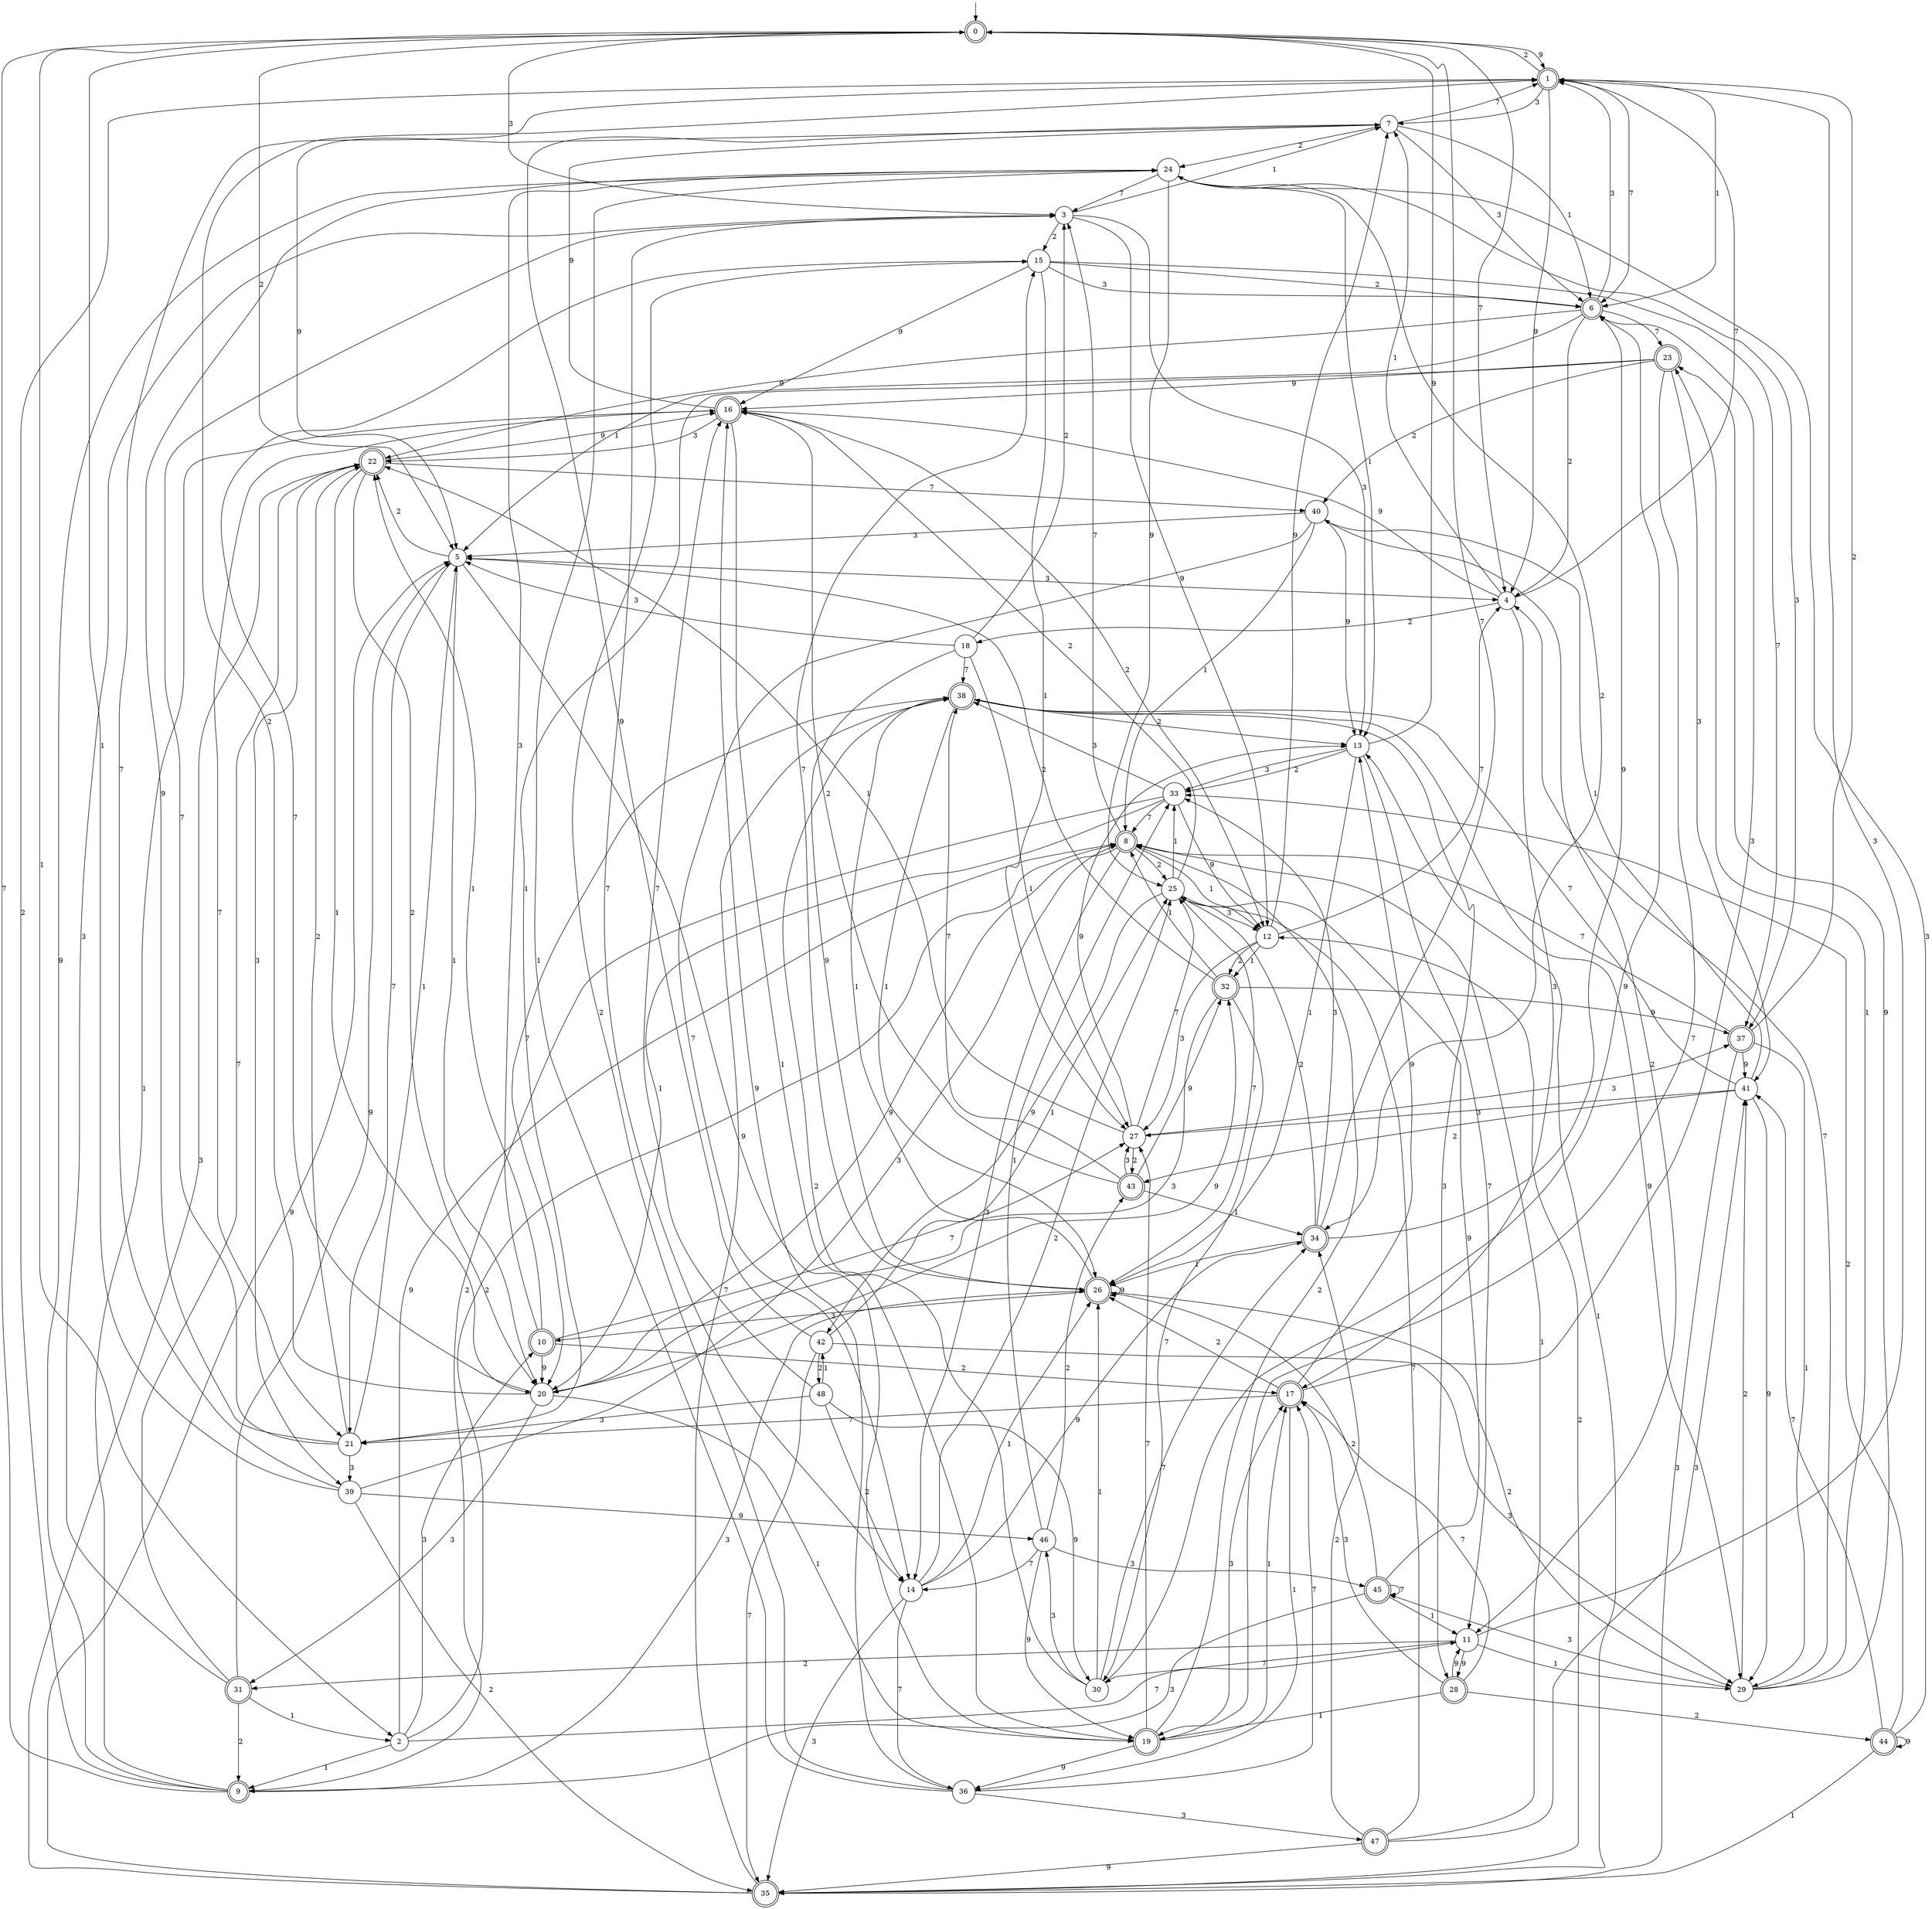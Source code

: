 digraph g {

	s0 [shape="doublecircle" label="0"];
	s1 [shape="doublecircle" label="1"];
	s2 [shape="circle" label="2"];
	s3 [shape="circle" label="3"];
	s4 [shape="circle" label="4"];
	s5 [shape="circle" label="5"];
	s6 [shape="doublecircle" label="6"];
	s7 [shape="circle" label="7"];
	s8 [shape="doublecircle" label="8"];
	s9 [shape="doublecircle" label="9"];
	s10 [shape="doublecircle" label="10"];
	s11 [shape="circle" label="11"];
	s12 [shape="circle" label="12"];
	s13 [shape="circle" label="13"];
	s14 [shape="circle" label="14"];
	s15 [shape="circle" label="15"];
	s16 [shape="doublecircle" label="16"];
	s17 [shape="doublecircle" label="17"];
	s18 [shape="circle" label="18"];
	s19 [shape="doublecircle" label="19"];
	s20 [shape="circle" label="20"];
	s21 [shape="circle" label="21"];
	s22 [shape="doublecircle" label="22"];
	s23 [shape="doublecircle" label="23"];
	s24 [shape="circle" label="24"];
	s25 [shape="circle" label="25"];
	s26 [shape="doublecircle" label="26"];
	s27 [shape="circle" label="27"];
	s28 [shape="doublecircle" label="28"];
	s29 [shape="circle" label="29"];
	s30 [shape="circle" label="30"];
	s31 [shape="doublecircle" label="31"];
	s32 [shape="doublecircle" label="32"];
	s33 [shape="circle" label="33"];
	s34 [shape="doublecircle" label="34"];
	s35 [shape="doublecircle" label="35"];
	s36 [shape="circle" label="36"];
	s37 [shape="doublecircle" label="37"];
	s38 [shape="doublecircle" label="38"];
	s39 [shape="circle" label="39"];
	s40 [shape="circle" label="40"];
	s41 [shape="circle" label="41"];
	s42 [shape="circle" label="42"];
	s43 [shape="doublecircle" label="43"];
	s44 [shape="doublecircle" label="44"];
	s45 [shape="doublecircle" label="45"];
	s46 [shape="circle" label="46"];
	s47 [shape="doublecircle" label="47"];
	s48 [shape="circle" label="48"];
	s0 -> s1 [label="9"];
	s0 -> s2 [label="1"];
	s0 -> s3 [label="3"];
	s0 -> s4 [label="7"];
	s0 -> s5 [label="2"];
	s1 -> s4 [label="9"];
	s1 -> s6 [label="1"];
	s1 -> s7 [label="3"];
	s1 -> s6 [label="7"];
	s1 -> s0 [label="2"];
	s2 -> s8 [label="9"];
	s2 -> s9 [label="1"];
	s2 -> s10 [label="3"];
	s2 -> s11 [label="7"];
	s2 -> s8 [label="2"];
	s3 -> s12 [label="9"];
	s3 -> s7 [label="1"];
	s3 -> s13 [label="3"];
	s3 -> s14 [label="7"];
	s3 -> s15 [label="2"];
	s4 -> s16 [label="9"];
	s4 -> s7 [label="1"];
	s4 -> s17 [label="3"];
	s4 -> s1 [label="7"];
	s4 -> s18 [label="2"];
	s5 -> s19 [label="9"];
	s5 -> s20 [label="1"];
	s5 -> s4 [label="3"];
	s5 -> s21 [label="7"];
	s5 -> s22 [label="2"];
	s6 -> s22 [label="9"];
	s6 -> s5 [label="1"];
	s6 -> s1 [label="3"];
	s6 -> s23 [label="7"];
	s6 -> s4 [label="2"];
	s7 -> s5 [label="9"];
	s7 -> s6 [label="1"];
	s7 -> s6 [label="3"];
	s7 -> s1 [label="7"];
	s7 -> s24 [label="2"];
	s8 -> s20 [label="9"];
	s8 -> s12 [label="1"];
	s8 -> s14 [label="3"];
	s8 -> s3 [label="7"];
	s8 -> s25 [label="2"];
	s9 -> s24 [label="9"];
	s9 -> s16 [label="1"];
	s9 -> s26 [label="3"];
	s9 -> s0 [label="7"];
	s9 -> s1 [label="2"];
	s10 -> s20 [label="9"];
	s10 -> s22 [label="1"];
	s10 -> s24 [label="3"];
	s10 -> s27 [label="7"];
	s10 -> s17 [label="2"];
	s11 -> s28 [label="9"];
	s11 -> s29 [label="1"];
	s11 -> s1 [label="3"];
	s11 -> s30 [label="7"];
	s11 -> s31 [label="2"];
	s12 -> s7 [label="9"];
	s12 -> s32 [label="1"];
	s12 -> s27 [label="3"];
	s12 -> s4 [label="7"];
	s12 -> s32 [label="2"];
	s13 -> s0 [label="9"];
	s13 -> s26 [label="1"];
	s13 -> s33 [label="3"];
	s13 -> s11 [label="7"];
	s13 -> s33 [label="2"];
	s14 -> s34 [label="9"];
	s14 -> s26 [label="1"];
	s14 -> s35 [label="3"];
	s14 -> s36 [label="7"];
	s14 -> s25 [label="2"];
	s15 -> s16 [label="9"];
	s15 -> s27 [label="1"];
	s15 -> s6 [label="3"];
	s15 -> s37 [label="7"];
	s15 -> s6 [label="2"];
	s16 -> s7 [label="9"];
	s16 -> s19 [label="1"];
	s16 -> s22 [label="3"];
	s16 -> s21 [label="7"];
	s16 -> s12 [label="2"];
	s17 -> s13 [label="9"];
	s17 -> s36 [label="1"];
	s17 -> s6 [label="3"];
	s17 -> s21 [label="7"];
	s17 -> s26 [label="2"];
	s18 -> s26 [label="9"];
	s18 -> s27 [label="1"];
	s18 -> s5 [label="3"];
	s18 -> s38 [label="7"];
	s18 -> s3 [label="2"];
	s19 -> s36 [label="9"];
	s19 -> s17 [label="1"];
	s19 -> s17 [label="3"];
	s19 -> s27 [label="7"];
	s19 -> s8 [label="2"];
	s20 -> s32 [label="9"];
	s20 -> s19 [label="1"];
	s20 -> s31 [label="3"];
	s20 -> s15 [label="7"];
	s20 -> s1 [label="2"];
	s21 -> s24 [label="9"];
	s21 -> s5 [label="1"];
	s21 -> s39 [label="3"];
	s21 -> s3 [label="7"];
	s21 -> s22 [label="2"];
	s22 -> s16 [label="9"];
	s22 -> s20 [label="1"];
	s22 -> s39 [label="3"];
	s22 -> s40 [label="7"];
	s22 -> s20 [label="2"];
	s23 -> s16 [label="9"];
	s23 -> s21 [label="1"];
	s23 -> s41 [label="3"];
	s23 -> s19 [label="7"];
	s23 -> s40 [label="2"];
	s24 -> s25 [label="9"];
	s24 -> s13 [label="1"];
	s24 -> s37 [label="3"];
	s24 -> s3 [label="7"];
	s24 -> s34 [label="2"];
	s25 -> s42 [label="9"];
	s25 -> s33 [label="1"];
	s25 -> s12 [label="3"];
	s25 -> s26 [label="7"];
	s25 -> s16 [label="2"];
	s26 -> s26 [label="9"];
	s26 -> s38 [label="1"];
	s26 -> s10 [label="3"];
	s26 -> s15 [label="7"];
	s26 -> s29 [label="2"];
	s27 -> s13 [label="9"];
	s27 -> s22 [label="1"];
	s27 -> s37 [label="3"];
	s27 -> s25 [label="7"];
	s27 -> s43 [label="2"];
	s28 -> s11 [label="9"];
	s28 -> s19 [label="1"];
	s28 -> s17 [label="3"];
	s28 -> s17 [label="7"];
	s28 -> s44 [label="2"];
	s29 -> s23 [label="9"];
	s29 -> s23 [label="1"];
	s29 -> s45 [label="3"];
	s29 -> s4 [label="7"];
	s29 -> s41 [label="2"];
	s30 -> s6 [label="9"];
	s30 -> s26 [label="1"];
	s30 -> s46 [label="3"];
	s30 -> s34 [label="7"];
	s30 -> s38 [label="2"];
	s31 -> s5 [label="9"];
	s31 -> s2 [label="1"];
	s31 -> s3 [label="3"];
	s31 -> s22 [label="7"];
	s31 -> s9 [label="2"];
	s32 -> s37 [label="9"];
	s32 -> s8 [label="1"];
	s32 -> s20 [label="3"];
	s32 -> s30 [label="7"];
	s32 -> s5 [label="2"];
	s33 -> s12 [label="9"];
	s33 -> s20 [label="1"];
	s33 -> s38 [label="3"];
	s33 -> s8 [label="7"];
	s33 -> s9 [label="2"];
	s34 -> s6 [label="9"];
	s34 -> s26 [label="1"];
	s34 -> s33 [label="3"];
	s34 -> s0 [label="7"];
	s34 -> s25 [label="2"];
	s35 -> s5 [label="9"];
	s35 -> s13 [label="1"];
	s35 -> s22 [label="3"];
	s35 -> s38 [label="7"];
	s35 -> s12 [label="2"];
	s36 -> s16 [label="9"];
	s36 -> s24 [label="1"];
	s36 -> s47 [label="3"];
	s36 -> s17 [label="7"];
	s36 -> s15 [label="2"];
	s37 -> s41 [label="9"];
	s37 -> s29 [label="1"];
	s37 -> s35 [label="3"];
	s37 -> s8 [label="7"];
	s37 -> s1 [label="2"];
	s38 -> s29 [label="9"];
	s38 -> s26 [label="1"];
	s38 -> s28 [label="3"];
	s38 -> s20 [label="7"];
	s38 -> s13 [label="2"];
	s39 -> s46 [label="9"];
	s39 -> s0 [label="1"];
	s39 -> s8 [label="3"];
	s39 -> s1 [label="7"];
	s39 -> s35 [label="2"];
	s40 -> s13 [label="9"];
	s40 -> s8 [label="1"];
	s40 -> s5 [label="3"];
	s40 -> s14 [label="7"];
	s40 -> s11 [label="2"];
	s41 -> s29 [label="9"];
	s41 -> s40 [label="1"];
	s41 -> s27 [label="3"];
	s41 -> s38 [label="7"];
	s41 -> s43 [label="2"];
	s42 -> s7 [label="9"];
	s42 -> s25 [label="1"];
	s42 -> s29 [label="3"];
	s42 -> s35 [label="7"];
	s42 -> s48 [label="2"];
	s43 -> s32 [label="9"];
	s43 -> s34 [label="1"];
	s43 -> s27 [label="3"];
	s43 -> s38 [label="7"];
	s43 -> s16 [label="2"];
	s44 -> s44 [label="9"];
	s44 -> s35 [label="1"];
	s44 -> s24 [label="3"];
	s44 -> s41 [label="7"];
	s44 -> s33 [label="2"];
	s45 -> s25 [label="9"];
	s45 -> s11 [label="1"];
	s45 -> s9 [label="3"];
	s45 -> s45 [label="7"];
	s45 -> s26 [label="2"];
	s46 -> s19 [label="9"];
	s46 -> s33 [label="1"];
	s46 -> s45 [label="3"];
	s46 -> s14 [label="7"];
	s46 -> s43 [label="2"];
	s47 -> s35 [label="9"];
	s47 -> s8 [label="1"];
	s47 -> s41 [label="3"];
	s47 -> s25 [label="7"];
	s47 -> s34 [label="2"];
	s48 -> s30 [label="9"];
	s48 -> s42 [label="1"];
	s48 -> s21 [label="3"];
	s48 -> s16 [label="7"];
	s48 -> s14 [label="2"];

__start0 [label="" shape="none" width="0" height="0"];
__start0 -> s0;

}
